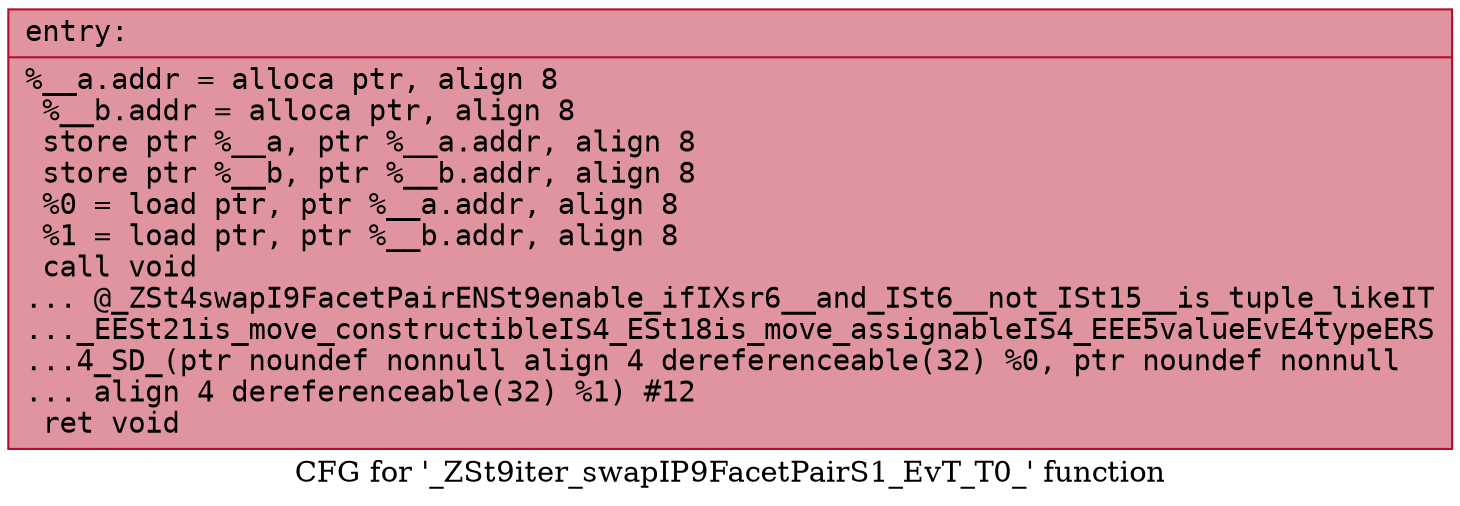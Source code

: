digraph "CFG for '_ZSt9iter_swapIP9FacetPairS1_EvT_T0_' function" {
	label="CFG for '_ZSt9iter_swapIP9FacetPairS1_EvT_T0_' function";

	Node0x5606e010cf50 [shape=record,color="#b70d28ff", style=filled, fillcolor="#b70d2870" fontname="Courier",label="{entry:\l|  %__a.addr = alloca ptr, align 8\l  %__b.addr = alloca ptr, align 8\l  store ptr %__a, ptr %__a.addr, align 8\l  store ptr %__b, ptr %__b.addr, align 8\l  %0 = load ptr, ptr %__a.addr, align 8\l  %1 = load ptr, ptr %__b.addr, align 8\l  call void\l... @_ZSt4swapI9FacetPairENSt9enable_ifIXsr6__and_ISt6__not_ISt15__is_tuple_likeIT\l..._EESt21is_move_constructibleIS4_ESt18is_move_assignableIS4_EEE5valueEvE4typeERS\l...4_SD_(ptr noundef nonnull align 4 dereferenceable(32) %0, ptr noundef nonnull\l... align 4 dereferenceable(32) %1) #12\l  ret void\l}"];
}
